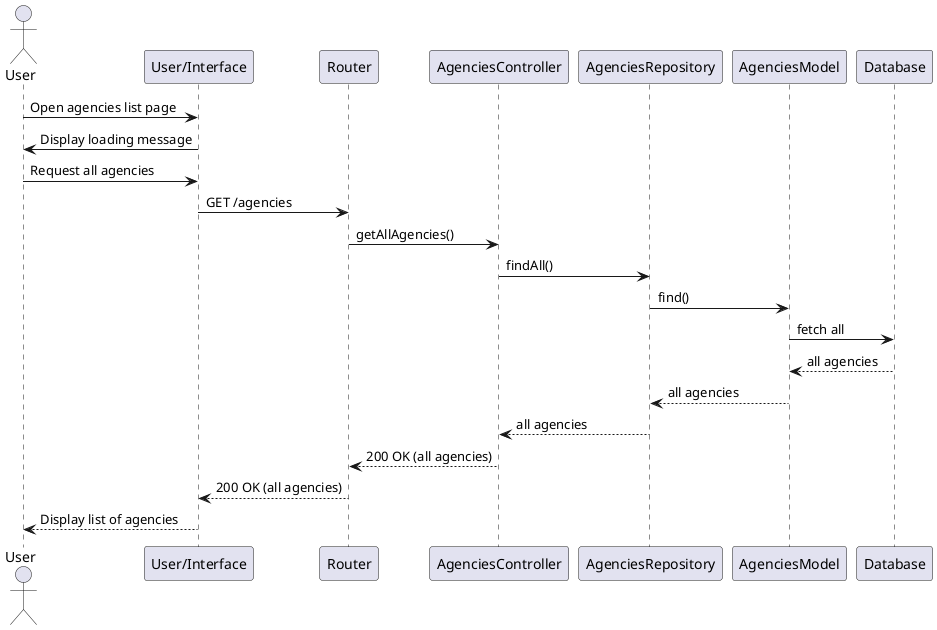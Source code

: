@startuml
actor User
participant "User/Interface" as UI
participant "Router" as Router
participant "AgenciesController" as Controller
participant "AgenciesRepository" as Repository
participant "AgenciesModel" as Model
participant "Database" as DB

User -> UI: Open agencies list page
UI -> User: Display loading message

User -> UI: Request all agencies
UI -> Router: GET /agencies
Router -> Controller: getAllAgencies()
Controller -> Repository: findAll()
Repository -> Model: find()
Model -> DB: fetch all
DB --> Model: all agencies
Model --> Repository: all agencies
Repository --> Controller: all agencies
Controller --> Router: 200 OK (all agencies)
Router --> UI: 200 OK (all agencies)
UI --> User: Display list of agencies
@enduml
